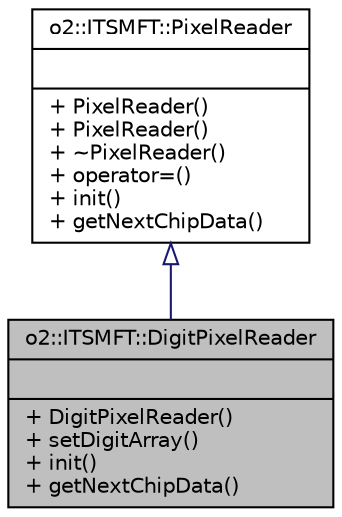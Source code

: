 digraph "o2::ITSMFT::DigitPixelReader"
{
 // INTERACTIVE_SVG=YES
  bgcolor="transparent";
  edge [fontname="Helvetica",fontsize="10",labelfontname="Helvetica",labelfontsize="10"];
  node [fontname="Helvetica",fontsize="10",shape=record];
  Node1 [label="{o2::ITSMFT::DigitPixelReader\n||+ DigitPixelReader()\l+ setDigitArray()\l+ init()\l+ getNextChipData()\l}",height=0.2,width=0.4,color="black", fillcolor="grey75", style="filled" fontcolor="black"];
  Node2 -> Node1 [dir="back",color="midnightblue",fontsize="10",style="solid",arrowtail="onormal",fontname="Helvetica"];
  Node2 [label="{o2::ITSMFT::PixelReader\n||+ PixelReader()\l+ PixelReader()\l+ ~PixelReader()\l+ operator=()\l+ init()\l+ getNextChipData()\l}",height=0.2,width=0.4,color="black",URL="$de/d6d/classo2_1_1ITSMFT_1_1PixelReader.html",tooltip="PixelReader class for the ITSMFT. "];
}
